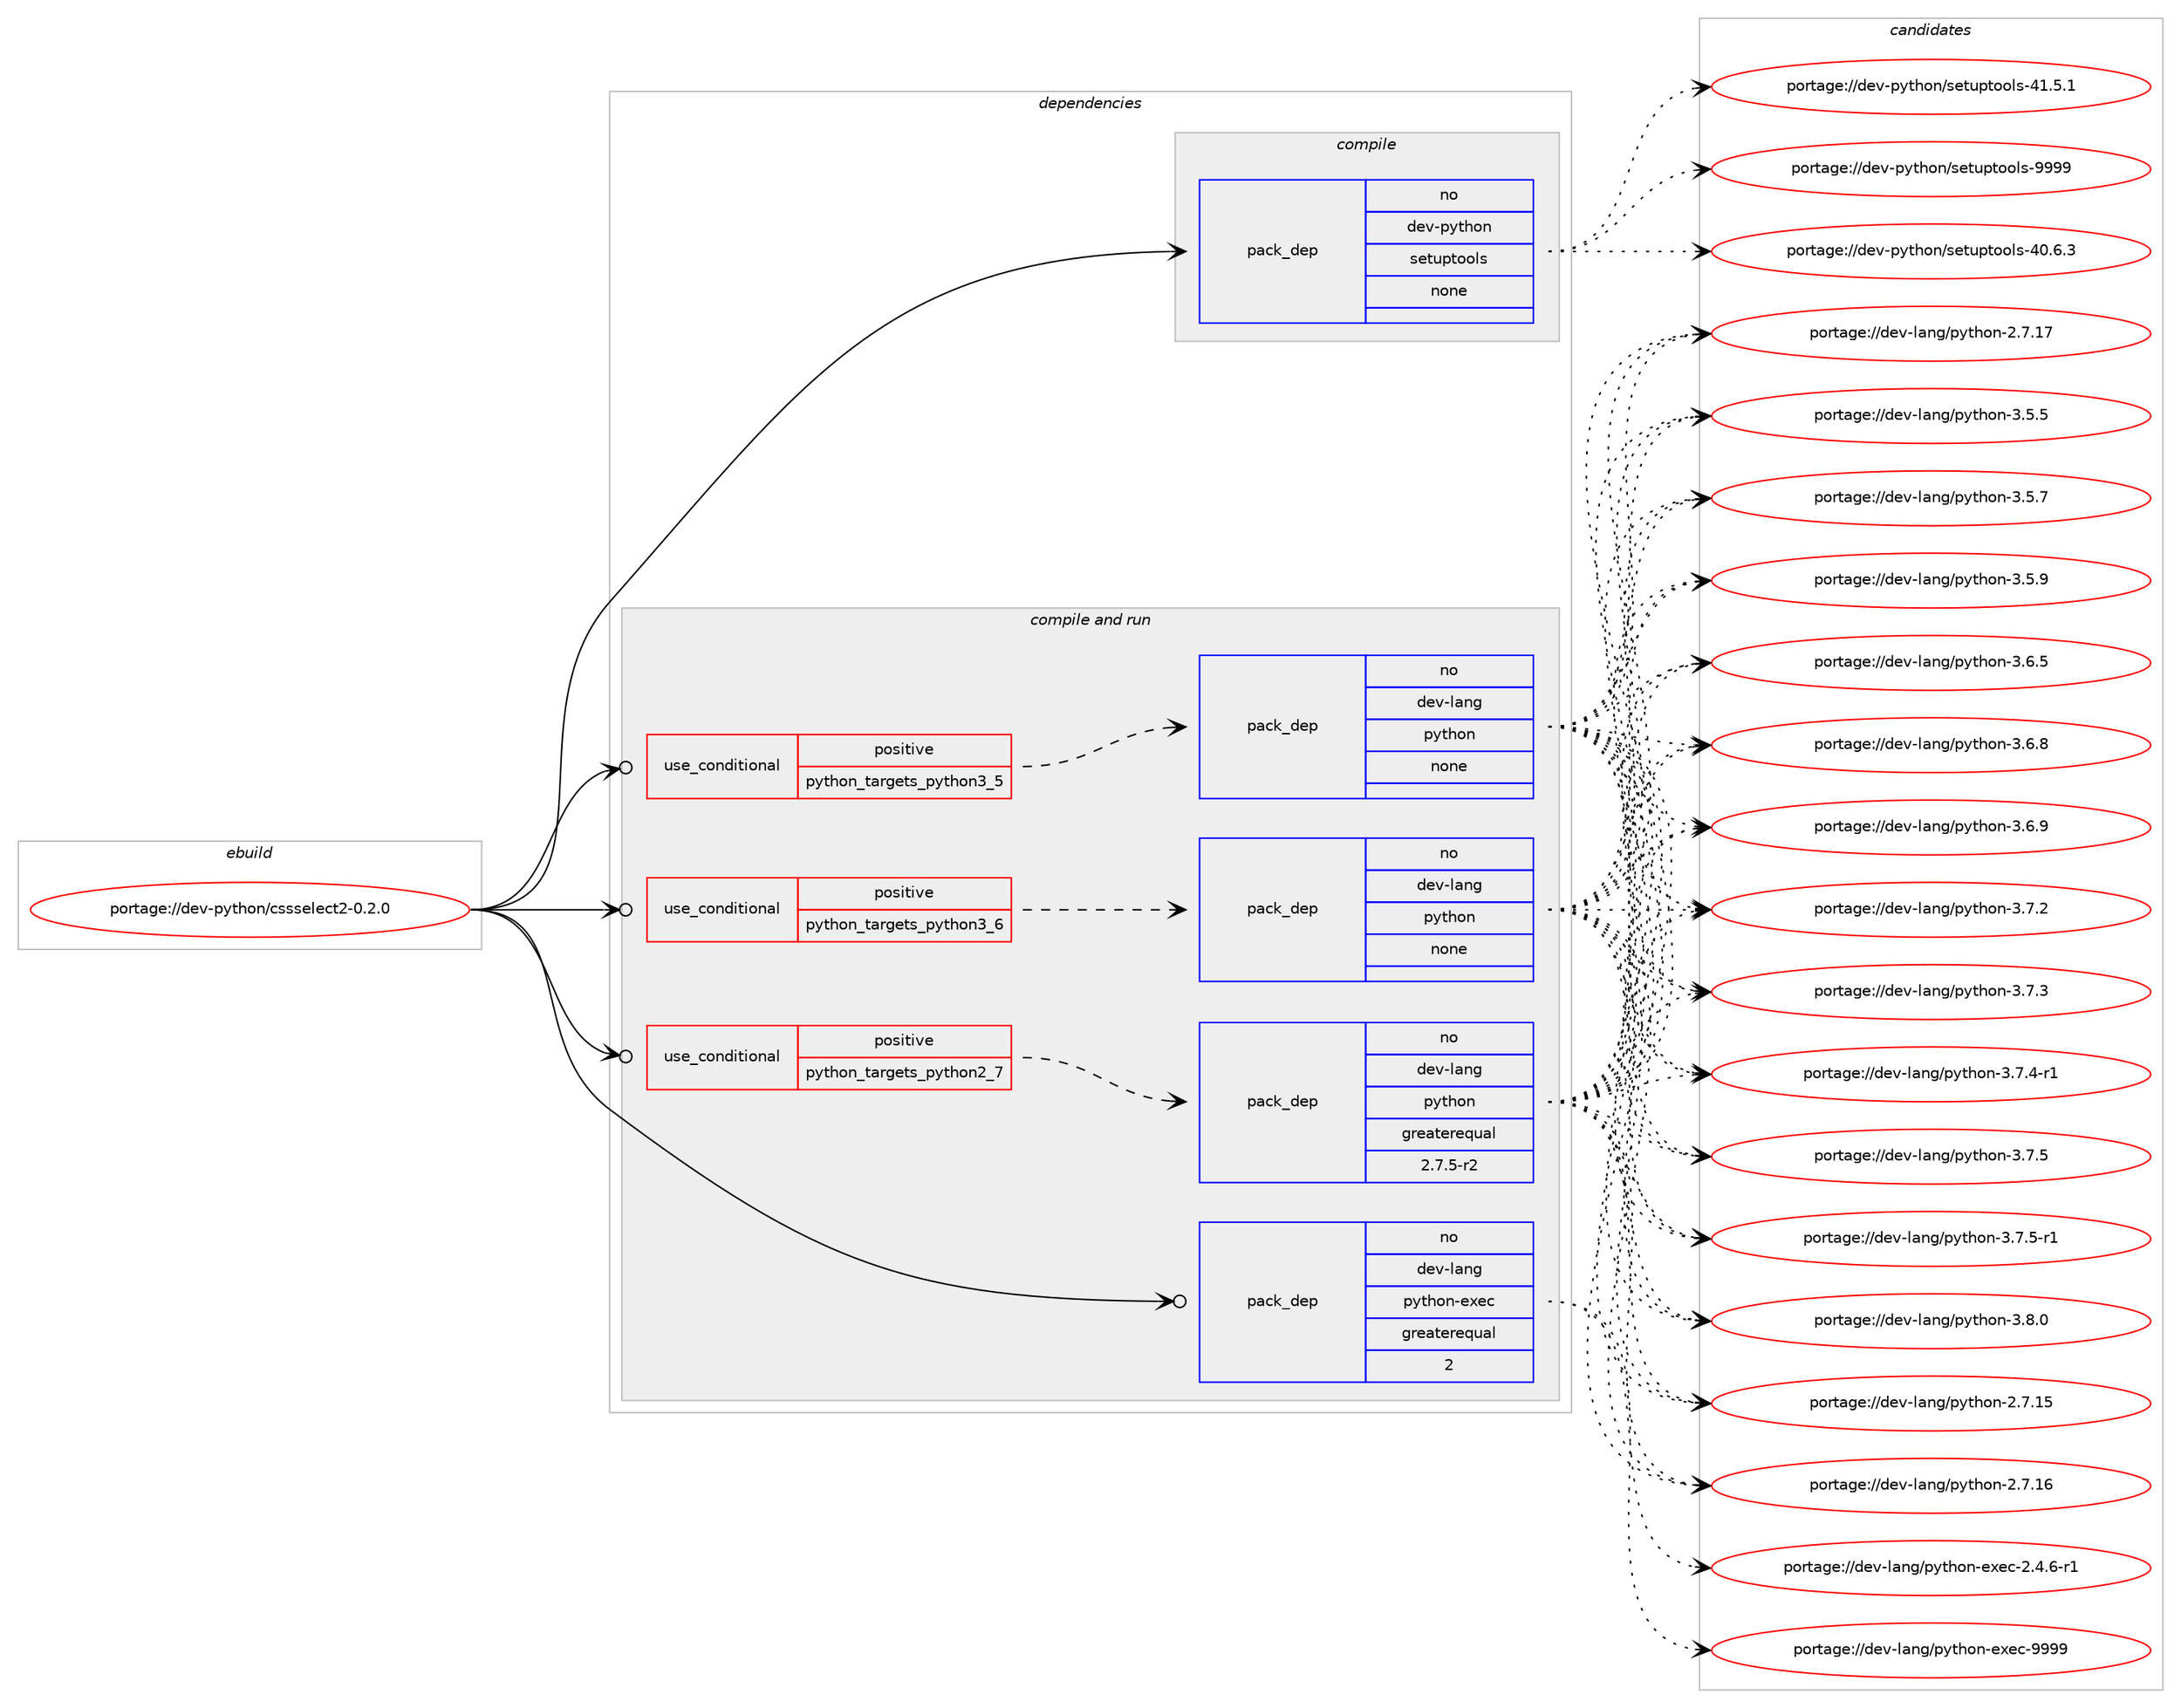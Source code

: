digraph prolog {

# *************
# Graph options
# *************

newrank=true;
concentrate=true;
compound=true;
graph [rankdir=LR,fontname=Helvetica,fontsize=10,ranksep=1.5];#, ranksep=2.5, nodesep=0.2];
edge  [arrowhead=vee];
node  [fontname=Helvetica,fontsize=10];

# **********
# The ebuild
# **********

subgraph cluster_leftcol {
color=gray;
rank=same;
label=<<i>ebuild</i>>;
id [label="portage://dev-python/cssselect2-0.2.0", color=red, width=4, href="../dev-python/cssselect2-0.2.0.svg"];
}

# ****************
# The dependencies
# ****************

subgraph cluster_midcol {
color=gray;
label=<<i>dependencies</i>>;
subgraph cluster_compile {
fillcolor="#eeeeee";
style=filled;
label=<<i>compile</i>>;
subgraph pack104708 {
dependency135364 [label=<<TABLE BORDER="0" CELLBORDER="1" CELLSPACING="0" CELLPADDING="4" WIDTH="220"><TR><TD ROWSPAN="6" CELLPADDING="30">pack_dep</TD></TR><TR><TD WIDTH="110">no</TD></TR><TR><TD>dev-python</TD></TR><TR><TD>setuptools</TD></TR><TR><TD>none</TD></TR><TR><TD></TD></TR></TABLE>>, shape=none, color=blue];
}
id:e -> dependency135364:w [weight=20,style="solid",arrowhead="vee"];
}
subgraph cluster_compileandrun {
fillcolor="#eeeeee";
style=filled;
label=<<i>compile and run</i>>;
subgraph cond27342 {
dependency135365 [label=<<TABLE BORDER="0" CELLBORDER="1" CELLSPACING="0" CELLPADDING="4"><TR><TD ROWSPAN="3" CELLPADDING="10">use_conditional</TD></TR><TR><TD>positive</TD></TR><TR><TD>python_targets_python2_7</TD></TR></TABLE>>, shape=none, color=red];
subgraph pack104709 {
dependency135366 [label=<<TABLE BORDER="0" CELLBORDER="1" CELLSPACING="0" CELLPADDING="4" WIDTH="220"><TR><TD ROWSPAN="6" CELLPADDING="30">pack_dep</TD></TR><TR><TD WIDTH="110">no</TD></TR><TR><TD>dev-lang</TD></TR><TR><TD>python</TD></TR><TR><TD>greaterequal</TD></TR><TR><TD>2.7.5-r2</TD></TR></TABLE>>, shape=none, color=blue];
}
dependency135365:e -> dependency135366:w [weight=20,style="dashed",arrowhead="vee"];
}
id:e -> dependency135365:w [weight=20,style="solid",arrowhead="odotvee"];
subgraph cond27343 {
dependency135367 [label=<<TABLE BORDER="0" CELLBORDER="1" CELLSPACING="0" CELLPADDING="4"><TR><TD ROWSPAN="3" CELLPADDING="10">use_conditional</TD></TR><TR><TD>positive</TD></TR><TR><TD>python_targets_python3_5</TD></TR></TABLE>>, shape=none, color=red];
subgraph pack104710 {
dependency135368 [label=<<TABLE BORDER="0" CELLBORDER="1" CELLSPACING="0" CELLPADDING="4" WIDTH="220"><TR><TD ROWSPAN="6" CELLPADDING="30">pack_dep</TD></TR><TR><TD WIDTH="110">no</TD></TR><TR><TD>dev-lang</TD></TR><TR><TD>python</TD></TR><TR><TD>none</TD></TR><TR><TD></TD></TR></TABLE>>, shape=none, color=blue];
}
dependency135367:e -> dependency135368:w [weight=20,style="dashed",arrowhead="vee"];
}
id:e -> dependency135367:w [weight=20,style="solid",arrowhead="odotvee"];
subgraph cond27344 {
dependency135369 [label=<<TABLE BORDER="0" CELLBORDER="1" CELLSPACING="0" CELLPADDING="4"><TR><TD ROWSPAN="3" CELLPADDING="10">use_conditional</TD></TR><TR><TD>positive</TD></TR><TR><TD>python_targets_python3_6</TD></TR></TABLE>>, shape=none, color=red];
subgraph pack104711 {
dependency135370 [label=<<TABLE BORDER="0" CELLBORDER="1" CELLSPACING="0" CELLPADDING="4" WIDTH="220"><TR><TD ROWSPAN="6" CELLPADDING="30">pack_dep</TD></TR><TR><TD WIDTH="110">no</TD></TR><TR><TD>dev-lang</TD></TR><TR><TD>python</TD></TR><TR><TD>none</TD></TR><TR><TD></TD></TR></TABLE>>, shape=none, color=blue];
}
dependency135369:e -> dependency135370:w [weight=20,style="dashed",arrowhead="vee"];
}
id:e -> dependency135369:w [weight=20,style="solid",arrowhead="odotvee"];
subgraph pack104712 {
dependency135371 [label=<<TABLE BORDER="0" CELLBORDER="1" CELLSPACING="0" CELLPADDING="4" WIDTH="220"><TR><TD ROWSPAN="6" CELLPADDING="30">pack_dep</TD></TR><TR><TD WIDTH="110">no</TD></TR><TR><TD>dev-lang</TD></TR><TR><TD>python-exec</TD></TR><TR><TD>greaterequal</TD></TR><TR><TD>2</TD></TR></TABLE>>, shape=none, color=blue];
}
id:e -> dependency135371:w [weight=20,style="solid",arrowhead="odotvee"];
}
subgraph cluster_run {
fillcolor="#eeeeee";
style=filled;
label=<<i>run</i>>;
}
}

# **************
# The candidates
# **************

subgraph cluster_choices {
rank=same;
color=gray;
label=<<i>candidates</i>>;

subgraph choice104708 {
color=black;
nodesep=1;
choiceportage100101118451121211161041111104711510111611711211611111110811545524846544651 [label="portage://dev-python/setuptools-40.6.3", color=red, width=4,href="../dev-python/setuptools-40.6.3.svg"];
choiceportage100101118451121211161041111104711510111611711211611111110811545524946534649 [label="portage://dev-python/setuptools-41.5.1", color=red, width=4,href="../dev-python/setuptools-41.5.1.svg"];
choiceportage10010111845112121116104111110471151011161171121161111111081154557575757 [label="portage://dev-python/setuptools-9999", color=red, width=4,href="../dev-python/setuptools-9999.svg"];
dependency135364:e -> choiceportage100101118451121211161041111104711510111611711211611111110811545524846544651:w [style=dotted,weight="100"];
dependency135364:e -> choiceportage100101118451121211161041111104711510111611711211611111110811545524946534649:w [style=dotted,weight="100"];
dependency135364:e -> choiceportage10010111845112121116104111110471151011161171121161111111081154557575757:w [style=dotted,weight="100"];
}
subgraph choice104709 {
color=black;
nodesep=1;
choiceportage10010111845108971101034711212111610411111045504655464953 [label="portage://dev-lang/python-2.7.15", color=red, width=4,href="../dev-lang/python-2.7.15.svg"];
choiceportage10010111845108971101034711212111610411111045504655464954 [label="portage://dev-lang/python-2.7.16", color=red, width=4,href="../dev-lang/python-2.7.16.svg"];
choiceportage10010111845108971101034711212111610411111045504655464955 [label="portage://dev-lang/python-2.7.17", color=red, width=4,href="../dev-lang/python-2.7.17.svg"];
choiceportage100101118451089711010347112121116104111110455146534653 [label="portage://dev-lang/python-3.5.5", color=red, width=4,href="../dev-lang/python-3.5.5.svg"];
choiceportage100101118451089711010347112121116104111110455146534655 [label="portage://dev-lang/python-3.5.7", color=red, width=4,href="../dev-lang/python-3.5.7.svg"];
choiceportage100101118451089711010347112121116104111110455146534657 [label="portage://dev-lang/python-3.5.9", color=red, width=4,href="../dev-lang/python-3.5.9.svg"];
choiceportage100101118451089711010347112121116104111110455146544653 [label="portage://dev-lang/python-3.6.5", color=red, width=4,href="../dev-lang/python-3.6.5.svg"];
choiceportage100101118451089711010347112121116104111110455146544656 [label="portage://dev-lang/python-3.6.8", color=red, width=4,href="../dev-lang/python-3.6.8.svg"];
choiceportage100101118451089711010347112121116104111110455146544657 [label="portage://dev-lang/python-3.6.9", color=red, width=4,href="../dev-lang/python-3.6.9.svg"];
choiceportage100101118451089711010347112121116104111110455146554650 [label="portage://dev-lang/python-3.7.2", color=red, width=4,href="../dev-lang/python-3.7.2.svg"];
choiceportage100101118451089711010347112121116104111110455146554651 [label="portage://dev-lang/python-3.7.3", color=red, width=4,href="../dev-lang/python-3.7.3.svg"];
choiceportage1001011184510897110103471121211161041111104551465546524511449 [label="portage://dev-lang/python-3.7.4-r1", color=red, width=4,href="../dev-lang/python-3.7.4-r1.svg"];
choiceportage100101118451089711010347112121116104111110455146554653 [label="portage://dev-lang/python-3.7.5", color=red, width=4,href="../dev-lang/python-3.7.5.svg"];
choiceportage1001011184510897110103471121211161041111104551465546534511449 [label="portage://dev-lang/python-3.7.5-r1", color=red, width=4,href="../dev-lang/python-3.7.5-r1.svg"];
choiceportage100101118451089711010347112121116104111110455146564648 [label="portage://dev-lang/python-3.8.0", color=red, width=4,href="../dev-lang/python-3.8.0.svg"];
dependency135366:e -> choiceportage10010111845108971101034711212111610411111045504655464953:w [style=dotted,weight="100"];
dependency135366:e -> choiceportage10010111845108971101034711212111610411111045504655464954:w [style=dotted,weight="100"];
dependency135366:e -> choiceportage10010111845108971101034711212111610411111045504655464955:w [style=dotted,weight="100"];
dependency135366:e -> choiceportage100101118451089711010347112121116104111110455146534653:w [style=dotted,weight="100"];
dependency135366:e -> choiceportage100101118451089711010347112121116104111110455146534655:w [style=dotted,weight="100"];
dependency135366:e -> choiceportage100101118451089711010347112121116104111110455146534657:w [style=dotted,weight="100"];
dependency135366:e -> choiceportage100101118451089711010347112121116104111110455146544653:w [style=dotted,weight="100"];
dependency135366:e -> choiceportage100101118451089711010347112121116104111110455146544656:w [style=dotted,weight="100"];
dependency135366:e -> choiceportage100101118451089711010347112121116104111110455146544657:w [style=dotted,weight="100"];
dependency135366:e -> choiceportage100101118451089711010347112121116104111110455146554650:w [style=dotted,weight="100"];
dependency135366:e -> choiceportage100101118451089711010347112121116104111110455146554651:w [style=dotted,weight="100"];
dependency135366:e -> choiceportage1001011184510897110103471121211161041111104551465546524511449:w [style=dotted,weight="100"];
dependency135366:e -> choiceportage100101118451089711010347112121116104111110455146554653:w [style=dotted,weight="100"];
dependency135366:e -> choiceportage1001011184510897110103471121211161041111104551465546534511449:w [style=dotted,weight="100"];
dependency135366:e -> choiceportage100101118451089711010347112121116104111110455146564648:w [style=dotted,weight="100"];
}
subgraph choice104710 {
color=black;
nodesep=1;
choiceportage10010111845108971101034711212111610411111045504655464953 [label="portage://dev-lang/python-2.7.15", color=red, width=4,href="../dev-lang/python-2.7.15.svg"];
choiceportage10010111845108971101034711212111610411111045504655464954 [label="portage://dev-lang/python-2.7.16", color=red, width=4,href="../dev-lang/python-2.7.16.svg"];
choiceportage10010111845108971101034711212111610411111045504655464955 [label="portage://dev-lang/python-2.7.17", color=red, width=4,href="../dev-lang/python-2.7.17.svg"];
choiceportage100101118451089711010347112121116104111110455146534653 [label="portage://dev-lang/python-3.5.5", color=red, width=4,href="../dev-lang/python-3.5.5.svg"];
choiceportage100101118451089711010347112121116104111110455146534655 [label="portage://dev-lang/python-3.5.7", color=red, width=4,href="../dev-lang/python-3.5.7.svg"];
choiceportage100101118451089711010347112121116104111110455146534657 [label="portage://dev-lang/python-3.5.9", color=red, width=4,href="../dev-lang/python-3.5.9.svg"];
choiceportage100101118451089711010347112121116104111110455146544653 [label="portage://dev-lang/python-3.6.5", color=red, width=4,href="../dev-lang/python-3.6.5.svg"];
choiceportage100101118451089711010347112121116104111110455146544656 [label="portage://dev-lang/python-3.6.8", color=red, width=4,href="../dev-lang/python-3.6.8.svg"];
choiceportage100101118451089711010347112121116104111110455146544657 [label="portage://dev-lang/python-3.6.9", color=red, width=4,href="../dev-lang/python-3.6.9.svg"];
choiceportage100101118451089711010347112121116104111110455146554650 [label="portage://dev-lang/python-3.7.2", color=red, width=4,href="../dev-lang/python-3.7.2.svg"];
choiceportage100101118451089711010347112121116104111110455146554651 [label="portage://dev-lang/python-3.7.3", color=red, width=4,href="../dev-lang/python-3.7.3.svg"];
choiceportage1001011184510897110103471121211161041111104551465546524511449 [label="portage://dev-lang/python-3.7.4-r1", color=red, width=4,href="../dev-lang/python-3.7.4-r1.svg"];
choiceportage100101118451089711010347112121116104111110455146554653 [label="portage://dev-lang/python-3.7.5", color=red, width=4,href="../dev-lang/python-3.7.5.svg"];
choiceportage1001011184510897110103471121211161041111104551465546534511449 [label="portage://dev-lang/python-3.7.5-r1", color=red, width=4,href="../dev-lang/python-3.7.5-r1.svg"];
choiceportage100101118451089711010347112121116104111110455146564648 [label="portage://dev-lang/python-3.8.0", color=red, width=4,href="../dev-lang/python-3.8.0.svg"];
dependency135368:e -> choiceportage10010111845108971101034711212111610411111045504655464953:w [style=dotted,weight="100"];
dependency135368:e -> choiceportage10010111845108971101034711212111610411111045504655464954:w [style=dotted,weight="100"];
dependency135368:e -> choiceportage10010111845108971101034711212111610411111045504655464955:w [style=dotted,weight="100"];
dependency135368:e -> choiceportage100101118451089711010347112121116104111110455146534653:w [style=dotted,weight="100"];
dependency135368:e -> choiceportage100101118451089711010347112121116104111110455146534655:w [style=dotted,weight="100"];
dependency135368:e -> choiceportage100101118451089711010347112121116104111110455146534657:w [style=dotted,weight="100"];
dependency135368:e -> choiceportage100101118451089711010347112121116104111110455146544653:w [style=dotted,weight="100"];
dependency135368:e -> choiceportage100101118451089711010347112121116104111110455146544656:w [style=dotted,weight="100"];
dependency135368:e -> choiceportage100101118451089711010347112121116104111110455146544657:w [style=dotted,weight="100"];
dependency135368:e -> choiceportage100101118451089711010347112121116104111110455146554650:w [style=dotted,weight="100"];
dependency135368:e -> choiceportage100101118451089711010347112121116104111110455146554651:w [style=dotted,weight="100"];
dependency135368:e -> choiceportage1001011184510897110103471121211161041111104551465546524511449:w [style=dotted,weight="100"];
dependency135368:e -> choiceportage100101118451089711010347112121116104111110455146554653:w [style=dotted,weight="100"];
dependency135368:e -> choiceportage1001011184510897110103471121211161041111104551465546534511449:w [style=dotted,weight="100"];
dependency135368:e -> choiceportage100101118451089711010347112121116104111110455146564648:w [style=dotted,weight="100"];
}
subgraph choice104711 {
color=black;
nodesep=1;
choiceportage10010111845108971101034711212111610411111045504655464953 [label="portage://dev-lang/python-2.7.15", color=red, width=4,href="../dev-lang/python-2.7.15.svg"];
choiceportage10010111845108971101034711212111610411111045504655464954 [label="portage://dev-lang/python-2.7.16", color=red, width=4,href="../dev-lang/python-2.7.16.svg"];
choiceportage10010111845108971101034711212111610411111045504655464955 [label="portage://dev-lang/python-2.7.17", color=red, width=4,href="../dev-lang/python-2.7.17.svg"];
choiceportage100101118451089711010347112121116104111110455146534653 [label="portage://dev-lang/python-3.5.5", color=red, width=4,href="../dev-lang/python-3.5.5.svg"];
choiceportage100101118451089711010347112121116104111110455146534655 [label="portage://dev-lang/python-3.5.7", color=red, width=4,href="../dev-lang/python-3.5.7.svg"];
choiceportage100101118451089711010347112121116104111110455146534657 [label="portage://dev-lang/python-3.5.9", color=red, width=4,href="../dev-lang/python-3.5.9.svg"];
choiceportage100101118451089711010347112121116104111110455146544653 [label="portage://dev-lang/python-3.6.5", color=red, width=4,href="../dev-lang/python-3.6.5.svg"];
choiceportage100101118451089711010347112121116104111110455146544656 [label="portage://dev-lang/python-3.6.8", color=red, width=4,href="../dev-lang/python-3.6.8.svg"];
choiceportage100101118451089711010347112121116104111110455146544657 [label="portage://dev-lang/python-3.6.9", color=red, width=4,href="../dev-lang/python-3.6.9.svg"];
choiceportage100101118451089711010347112121116104111110455146554650 [label="portage://dev-lang/python-3.7.2", color=red, width=4,href="../dev-lang/python-3.7.2.svg"];
choiceportage100101118451089711010347112121116104111110455146554651 [label="portage://dev-lang/python-3.7.3", color=red, width=4,href="../dev-lang/python-3.7.3.svg"];
choiceportage1001011184510897110103471121211161041111104551465546524511449 [label="portage://dev-lang/python-3.7.4-r1", color=red, width=4,href="../dev-lang/python-3.7.4-r1.svg"];
choiceportage100101118451089711010347112121116104111110455146554653 [label="portage://dev-lang/python-3.7.5", color=red, width=4,href="../dev-lang/python-3.7.5.svg"];
choiceportage1001011184510897110103471121211161041111104551465546534511449 [label="portage://dev-lang/python-3.7.5-r1", color=red, width=4,href="../dev-lang/python-3.7.5-r1.svg"];
choiceportage100101118451089711010347112121116104111110455146564648 [label="portage://dev-lang/python-3.8.0", color=red, width=4,href="../dev-lang/python-3.8.0.svg"];
dependency135370:e -> choiceportage10010111845108971101034711212111610411111045504655464953:w [style=dotted,weight="100"];
dependency135370:e -> choiceportage10010111845108971101034711212111610411111045504655464954:w [style=dotted,weight="100"];
dependency135370:e -> choiceportage10010111845108971101034711212111610411111045504655464955:w [style=dotted,weight="100"];
dependency135370:e -> choiceportage100101118451089711010347112121116104111110455146534653:w [style=dotted,weight="100"];
dependency135370:e -> choiceportage100101118451089711010347112121116104111110455146534655:w [style=dotted,weight="100"];
dependency135370:e -> choiceportage100101118451089711010347112121116104111110455146534657:w [style=dotted,weight="100"];
dependency135370:e -> choiceportage100101118451089711010347112121116104111110455146544653:w [style=dotted,weight="100"];
dependency135370:e -> choiceportage100101118451089711010347112121116104111110455146544656:w [style=dotted,weight="100"];
dependency135370:e -> choiceportage100101118451089711010347112121116104111110455146544657:w [style=dotted,weight="100"];
dependency135370:e -> choiceportage100101118451089711010347112121116104111110455146554650:w [style=dotted,weight="100"];
dependency135370:e -> choiceportage100101118451089711010347112121116104111110455146554651:w [style=dotted,weight="100"];
dependency135370:e -> choiceportage1001011184510897110103471121211161041111104551465546524511449:w [style=dotted,weight="100"];
dependency135370:e -> choiceportage100101118451089711010347112121116104111110455146554653:w [style=dotted,weight="100"];
dependency135370:e -> choiceportage1001011184510897110103471121211161041111104551465546534511449:w [style=dotted,weight="100"];
dependency135370:e -> choiceportage100101118451089711010347112121116104111110455146564648:w [style=dotted,weight="100"];
}
subgraph choice104712 {
color=black;
nodesep=1;
choiceportage10010111845108971101034711212111610411111045101120101994550465246544511449 [label="portage://dev-lang/python-exec-2.4.6-r1", color=red, width=4,href="../dev-lang/python-exec-2.4.6-r1.svg"];
choiceportage10010111845108971101034711212111610411111045101120101994557575757 [label="portage://dev-lang/python-exec-9999", color=red, width=4,href="../dev-lang/python-exec-9999.svg"];
dependency135371:e -> choiceportage10010111845108971101034711212111610411111045101120101994550465246544511449:w [style=dotted,weight="100"];
dependency135371:e -> choiceportage10010111845108971101034711212111610411111045101120101994557575757:w [style=dotted,weight="100"];
}
}

}
